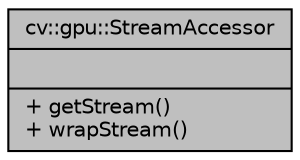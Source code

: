 digraph "cv::gpu::StreamAccessor"
{
 // LATEX_PDF_SIZE
  edge [fontname="Helvetica",fontsize="10",labelfontname="Helvetica",labelfontsize="10"];
  node [fontname="Helvetica",fontsize="10",shape=record];
  Node1 [label="{cv::gpu::StreamAccessor\n||+ getStream()\l+ wrapStream()\l}",height=0.2,width=0.4,color="black", fillcolor="grey75", style="filled", fontcolor="black",tooltip=" "];
}
